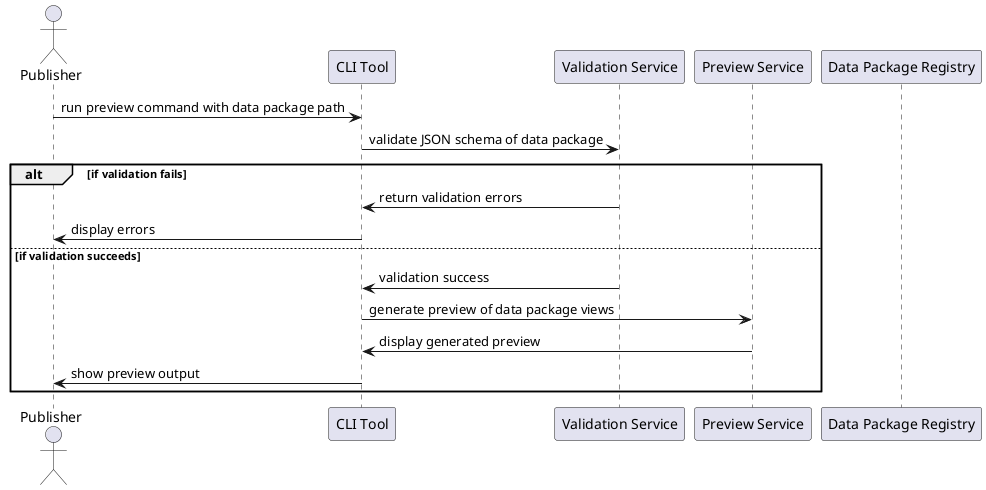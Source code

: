 @startuml
actor Publisher
participant "CLI Tool" as CLI
participant "Validation Service" as Validator
participant "Preview Service" as Preview
participant "Data Package Registry" as Registry

Publisher -> CLI : run preview command with data package path
CLI -> Validator : validate JSON schema of data package
alt if validation fails
    Validator -> CLI : return validation errors
    CLI -> Publisher : display errors
else if validation succeeds
    Validator -> CLI : validation success
    CLI -> Preview : generate preview of data package views
    Preview -> CLI : display generated preview
    CLI -> Publisher : show preview output
end

@enduml